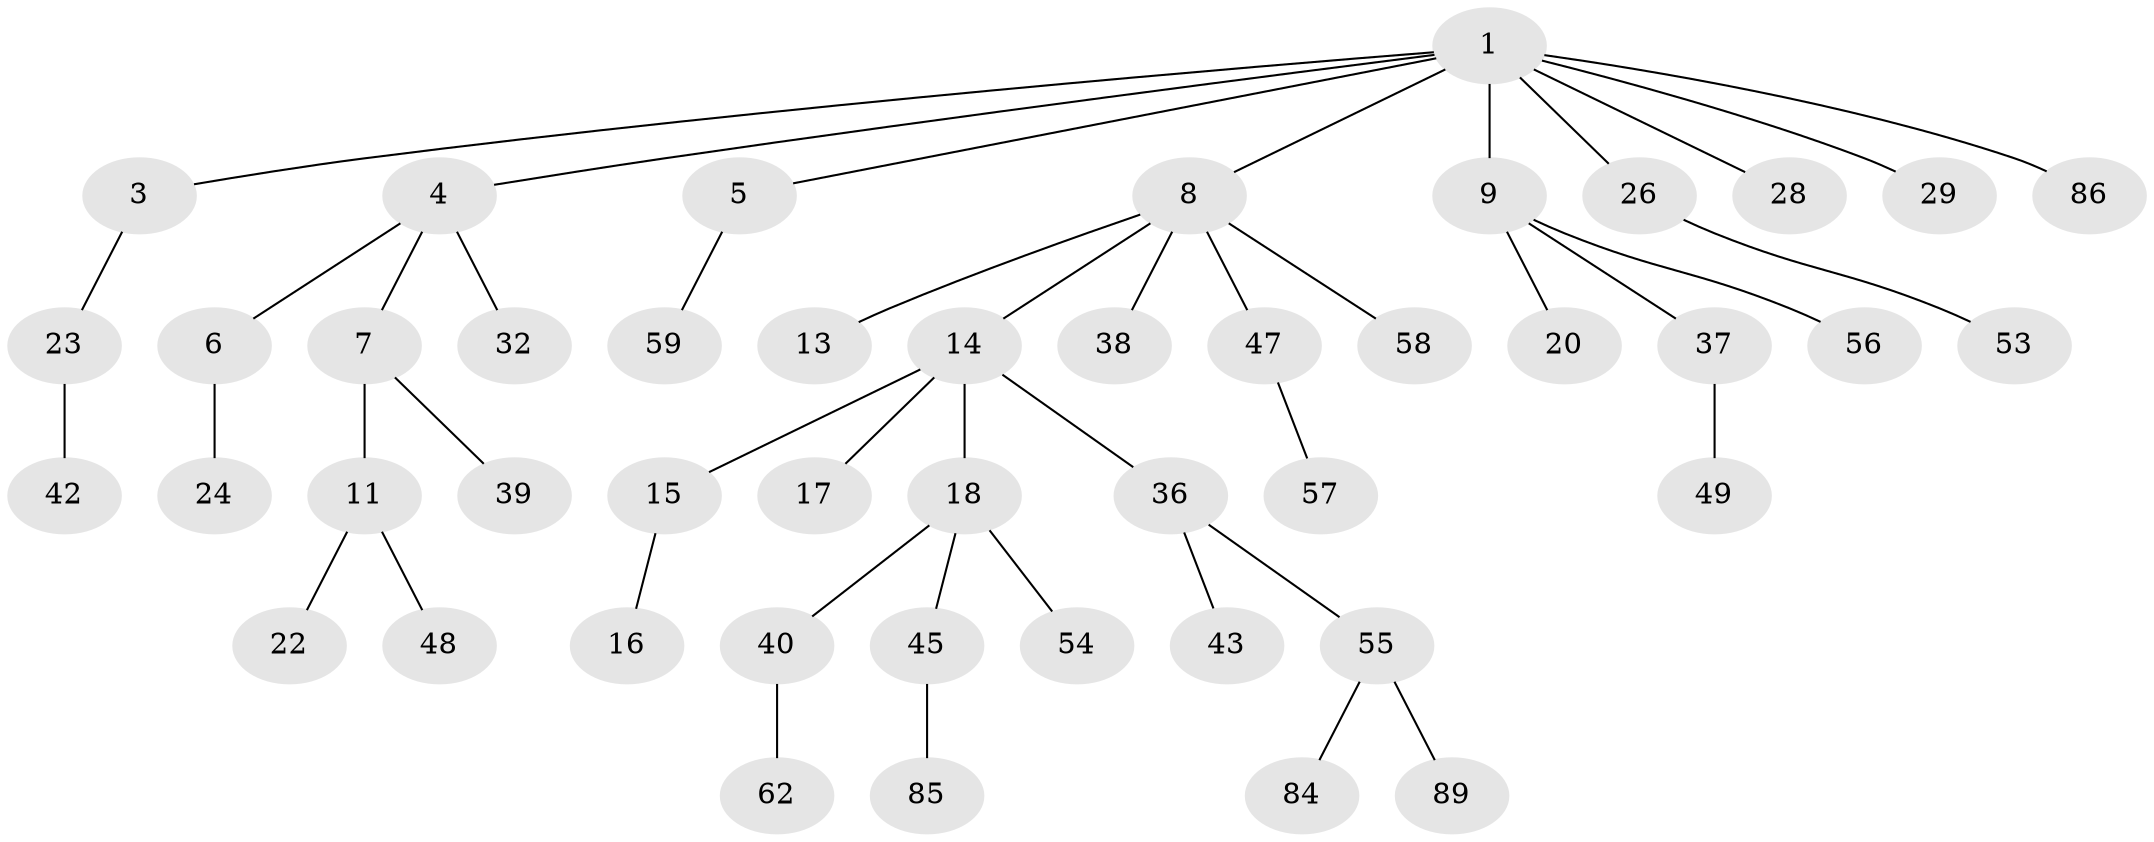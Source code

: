 // original degree distribution, {4: 0.07526881720430108, 7: 0.021505376344086023, 2: 0.17204301075268819, 5: 0.043010752688172046, 3: 0.13978494623655913, 1: 0.5483870967741935}
// Generated by graph-tools (version 1.1) at 2025/15/03/09/25 04:15:33]
// undirected, 46 vertices, 45 edges
graph export_dot {
graph [start="1"]
  node [color=gray90,style=filled];
  1 [super="+2"];
  3;
  4;
  5 [super="+34+79+19+63"];
  6;
  7 [super="+69"];
  8 [super="+12+77+10+61+30"];
  9 [super="+73"];
  11 [super="+21"];
  13;
  14;
  15 [super="+51+25"];
  16;
  17;
  18 [super="+27+33"];
  20;
  22 [super="+70+90"];
  23;
  24;
  26 [super="+31+66+87"];
  28 [super="+60+44"];
  29 [super="+35+80"];
  32;
  36 [super="+76+41"];
  37;
  38;
  39 [super="+64"];
  40 [super="+67+78"];
  42;
  43;
  45 [super="+46"];
  47;
  48 [super="+50"];
  49;
  53;
  54;
  55;
  56;
  57;
  58;
  59;
  62;
  84;
  85;
  86;
  89 [super="+91"];
  1 -- 3;
  1 -- 9;
  1 -- 29;
  1 -- 4;
  1 -- 5;
  1 -- 86;
  1 -- 8;
  1 -- 26;
  1 -- 28;
  3 -- 23;
  4 -- 6;
  4 -- 7;
  4 -- 32;
  5 -- 59;
  6 -- 24;
  7 -- 11;
  7 -- 39;
  8 -- 14;
  8 -- 47;
  8 -- 13;
  8 -- 38;
  8 -- 58;
  9 -- 20;
  9 -- 37;
  9 -- 56;
  11 -- 48;
  11 -- 22;
  14 -- 15;
  14 -- 17;
  14 -- 18;
  14 -- 36;
  15 -- 16;
  18 -- 45;
  18 -- 54;
  18 -- 40;
  23 -- 42;
  26 -- 53;
  36 -- 43;
  36 -- 55;
  37 -- 49;
  40 -- 62;
  45 -- 85;
  47 -- 57;
  55 -- 84;
  55 -- 89;
}
